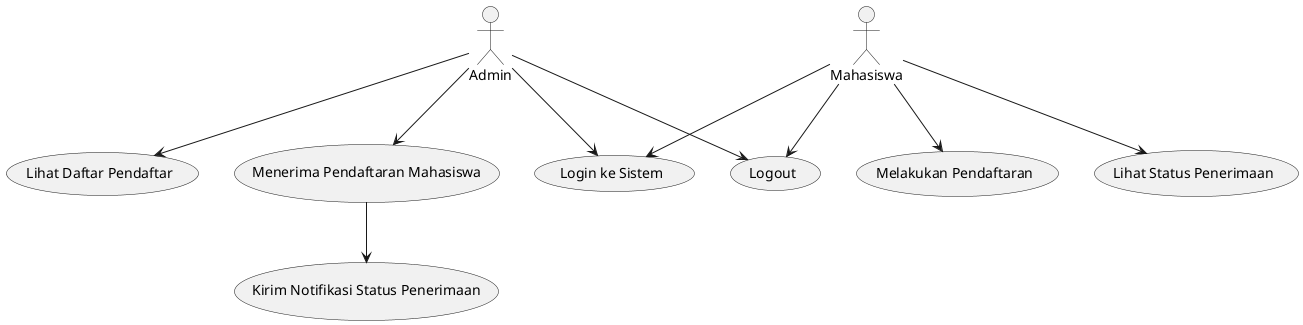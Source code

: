 @startuml
actor Mahasiswa
actor Admin

usecase "Login ke Sistem" as UC_Login
usecase "Melakukan Pendaftaran" as UC_Pendaftaran
usecase "Lihat Status Penerimaan" as UC_LihatStatus
usecase "Logout" as UC_Logout
usecase "Lihat Daftar Pendaftar" as UC_LihatPendaftar
usecase "Menerima Pendaftaran Mahasiswa" as UC_EvaluasiPenerimaan
usecase "Kirim Notifikasi Status Penerimaan" as UC_KirimNotifikasi

Mahasiswa --> UC_Login
Mahasiswa --> UC_Pendaftaran
Mahasiswa --> UC_LihatStatus
Mahasiswa --> UC_Logout

Admin --> UC_Login
Admin --> UC_LihatPendaftar
Admin --> UC_EvaluasiPenerimaan
UC_EvaluasiPenerimaan --> UC_KirimNotifikasi
Admin --> UC_Logout

@enduml
